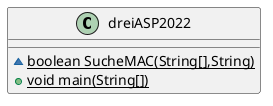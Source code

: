 @startuml
class dreiASP2022 {
~ {static} boolean SucheMAC(String[],String)
+ {static} void main(String[])
}
@enduml